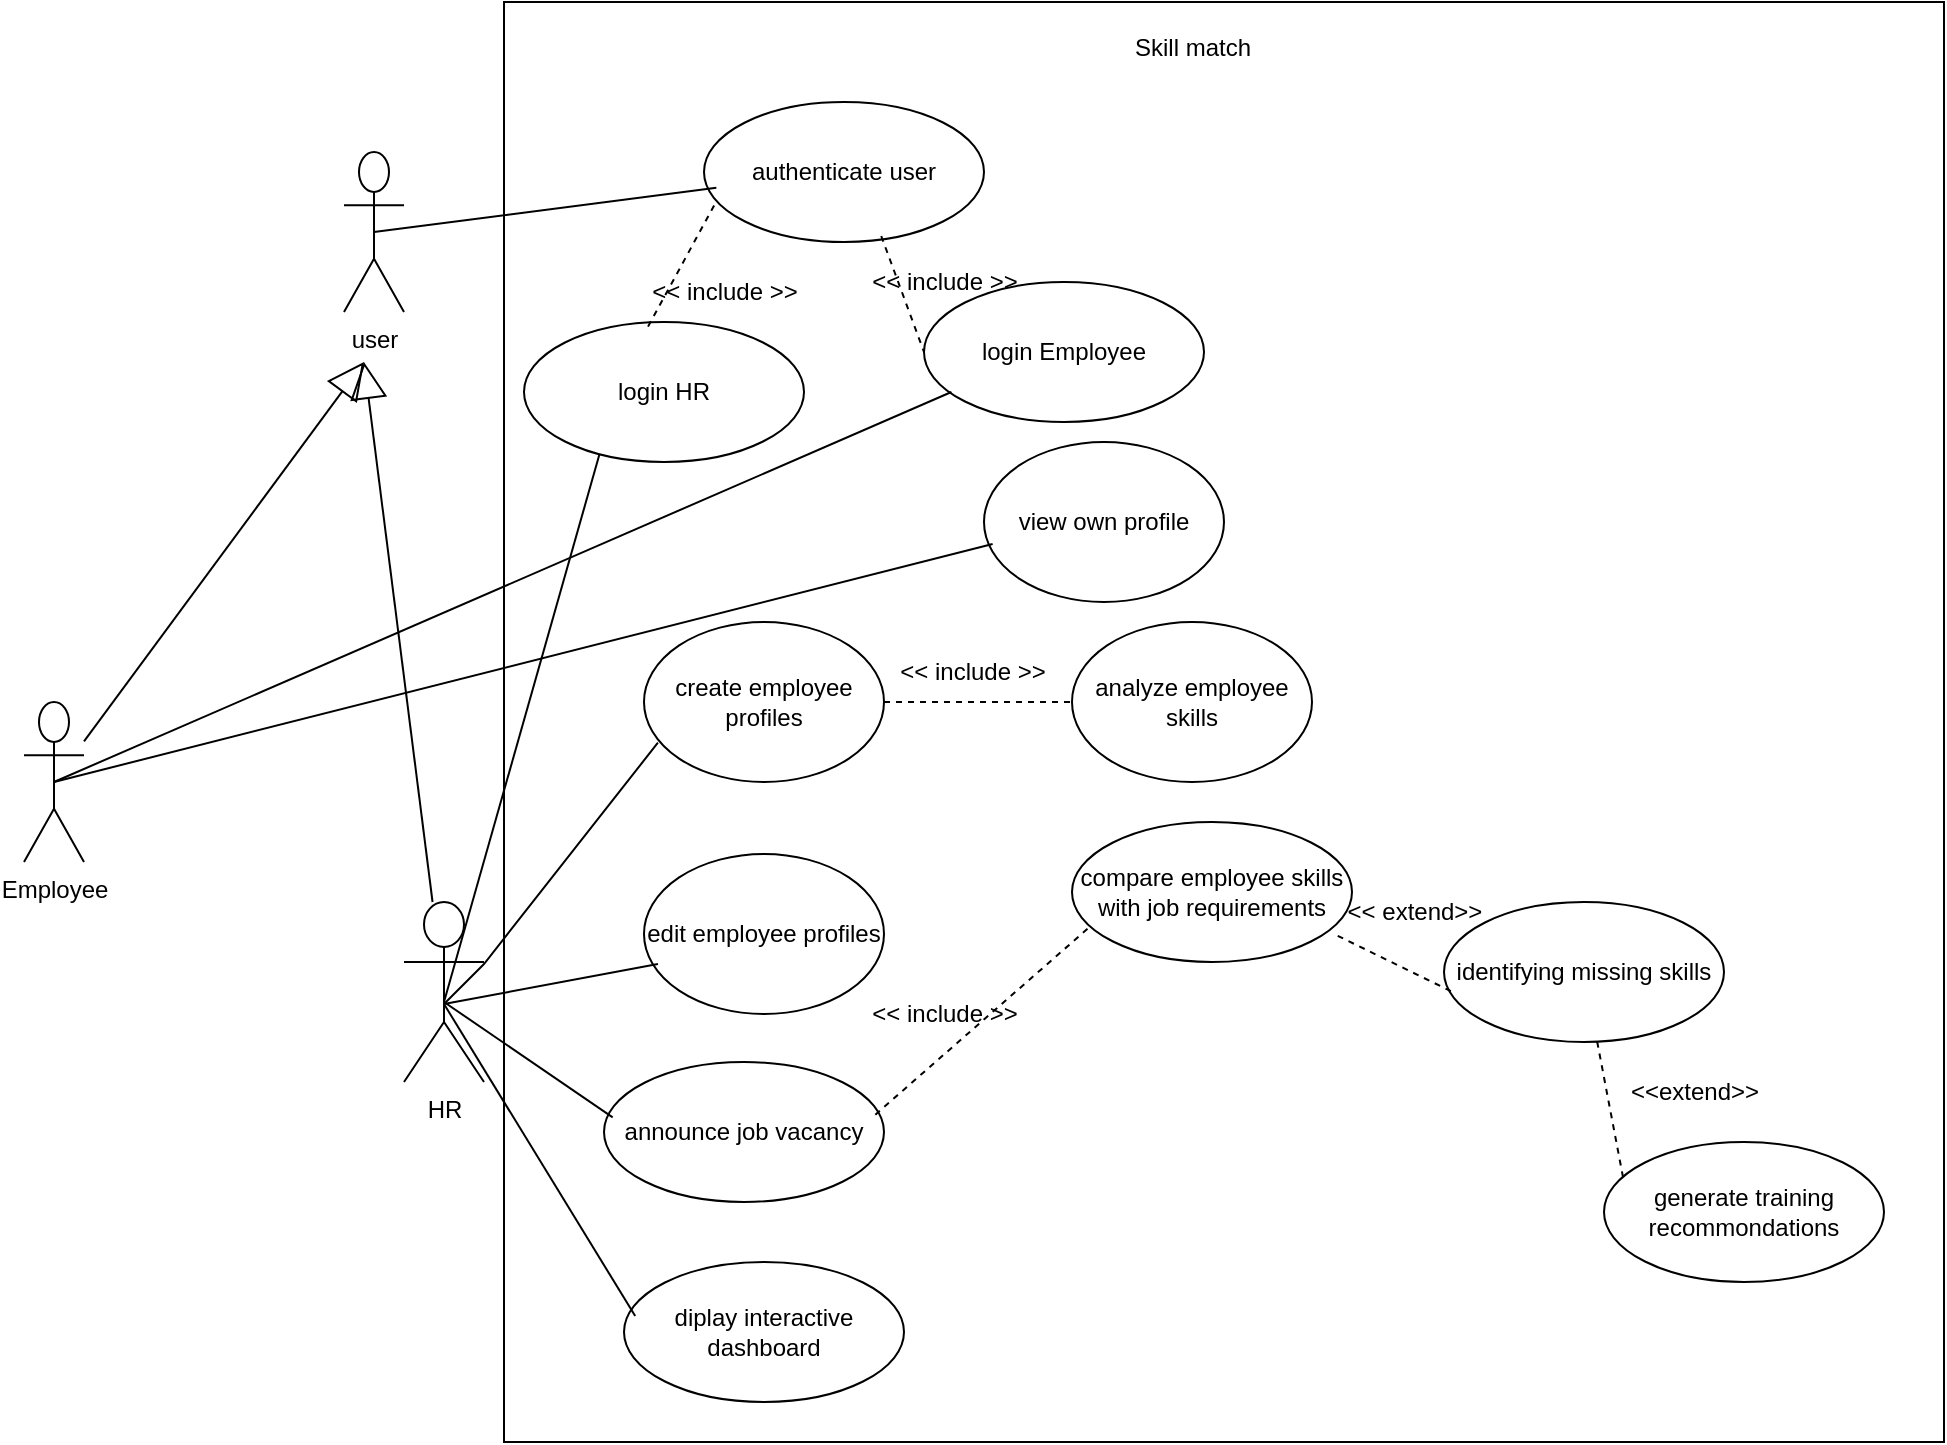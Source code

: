 <mxfile version="26.0.16">
  <diagram name="Page-1" id="bNl4_I2lK2GSQdaHhGYz">
    <mxGraphModel dx="2263" dy="1936" grid="1" gridSize="10" guides="1" tooltips="1" connect="1" arrows="1" fold="1" page="1" pageScale="1" pageWidth="827" pageHeight="1169" math="0" shadow="0">
      <root>
        <mxCell id="0" />
        <mxCell id="1" parent="0" />
        <mxCell id="GuFAkJnxW2u_bU8E2CUF-1" value="" style="whiteSpace=wrap;html=1;aspect=fixed;" parent="1" vertex="1">
          <mxGeometry x="70" y="-1090" width="720" height="720" as="geometry" />
        </mxCell>
        <mxCell id="ABilkXXKORPA1t6yWO2w-29" style="edgeStyle=orthogonalEdgeStyle;rounded=0;orthogonalLoop=1;jettySize=auto;html=1;exitX=0.5;exitY=0.5;exitDx=0;exitDy=0;exitPerimeter=0;" edge="1" parent="1" source="GuFAkJnxW2u_bU8E2CUF-3">
          <mxGeometry relative="1" as="geometry">
            <mxPoint x="40" y="-595" as="targetPoint" />
          </mxGeometry>
        </mxCell>
        <mxCell id="GuFAkJnxW2u_bU8E2CUF-3" value="HR" style="shape=umlActor;verticalLabelPosition=bottom;verticalAlign=top;html=1;outlineConnect=0;" parent="1" vertex="1">
          <mxGeometry x="20" y="-640" width="40" height="90" as="geometry" />
        </mxCell>
        <mxCell id="GuFAkJnxW2u_bU8E2CUF-4" value="Employee" style="shape=umlActor;verticalLabelPosition=bottom;verticalAlign=top;html=1;outlineConnect=0;" parent="1" vertex="1">
          <mxGeometry x="-170" y="-740" width="30" height="80" as="geometry" />
        </mxCell>
        <mxCell id="GuFAkJnxW2u_bU8E2CUF-7" value="create employee profiles" style="ellipse;whiteSpace=wrap;html=1;" parent="1" vertex="1">
          <mxGeometry x="140" y="-780" width="120" height="80" as="geometry" />
        </mxCell>
        <mxCell id="GuFAkJnxW2u_bU8E2CUF-8" value="edit employee profiles" style="ellipse;whiteSpace=wrap;html=1;" parent="1" vertex="1">
          <mxGeometry x="140" y="-664" width="120" height="80" as="geometry" />
        </mxCell>
        <mxCell id="GuFAkJnxW2u_bU8E2CUF-9" value="view own profile" style="ellipse;whiteSpace=wrap;html=1;" parent="1" vertex="1">
          <mxGeometry x="310" y="-870" width="120" height="80" as="geometry" />
        </mxCell>
        <mxCell id="GuFAkJnxW2u_bU8E2CUF-14" value="analyze employee skills" style="ellipse;whiteSpace=wrap;html=1;" parent="1" vertex="1">
          <mxGeometry x="354" y="-780" width="120" height="80" as="geometry" />
        </mxCell>
        <mxCell id="GuFAkJnxW2u_bU8E2CUF-15" value="announce job vacancy" style="ellipse;whiteSpace=wrap;html=1;" parent="1" vertex="1">
          <mxGeometry x="120" y="-560" width="140" height="70" as="geometry" />
        </mxCell>
        <mxCell id="GuFAkJnxW2u_bU8E2CUF-16" value="compare employee skills with job requirements" style="ellipse;whiteSpace=wrap;html=1;" parent="1" vertex="1">
          <mxGeometry x="354" y="-680" width="140" height="70" as="geometry" />
        </mxCell>
        <mxCell id="GuFAkJnxW2u_bU8E2CUF-17" value="identifying missing skills" style="ellipse;whiteSpace=wrap;html=1;" parent="1" vertex="1">
          <mxGeometry x="540" y="-640" width="140" height="70" as="geometry" />
        </mxCell>
        <mxCell id="GuFAkJnxW2u_bU8E2CUF-18" value="generate training recommondations" style="ellipse;whiteSpace=wrap;html=1;" parent="1" vertex="1">
          <mxGeometry x="620" y="-520" width="140" height="70" as="geometry" />
        </mxCell>
        <mxCell id="GuFAkJnxW2u_bU8E2CUF-19" value="diplay interactive dashboard" style="ellipse;whiteSpace=wrap;html=1;" parent="1" vertex="1">
          <mxGeometry x="130" y="-460" width="140" height="70" as="geometry" />
        </mxCell>
        <mxCell id="ABilkXXKORPA1t6yWO2w-2" value="authenticate user" style="ellipse;whiteSpace=wrap;html=1;" vertex="1" parent="1">
          <mxGeometry x="170" y="-1040" width="140" height="70" as="geometry" />
        </mxCell>
        <mxCell id="ABilkXXKORPA1t6yWO2w-3" value="login HR" style="ellipse;whiteSpace=wrap;html=1;" vertex="1" parent="1">
          <mxGeometry x="80" y="-930" width="140" height="70" as="geometry" />
        </mxCell>
        <mxCell id="ABilkXXKORPA1t6yWO2w-4" value="login Employee" style="ellipse;whiteSpace=wrap;html=1;" vertex="1" parent="1">
          <mxGeometry x="280" y="-950" width="140" height="70" as="geometry" />
        </mxCell>
        <mxCell id="ABilkXXKORPA1t6yWO2w-8" value="" style="endArrow=none;dashed=1;html=1;rounded=0;entryX=0;entryY=0.5;entryDx=0;entryDy=0;exitX=0.633;exitY=0.957;exitDx=0;exitDy=0;exitPerimeter=0;" edge="1" parent="1" source="ABilkXXKORPA1t6yWO2w-2" target="ABilkXXKORPA1t6yWO2w-4">
          <mxGeometry width="50" height="50" relative="1" as="geometry">
            <mxPoint x="480" y="-880" as="sourcePoint" />
            <mxPoint x="530" y="-930" as="targetPoint" />
          </mxGeometry>
        </mxCell>
        <mxCell id="ABilkXXKORPA1t6yWO2w-9" value="" style="endArrow=none;dashed=1;html=1;rounded=0;entryX=0.043;entryY=0.714;entryDx=0;entryDy=0;entryPerimeter=0;exitX=0.443;exitY=0.033;exitDx=0;exitDy=0;exitPerimeter=0;" edge="1" parent="1" source="ABilkXXKORPA1t6yWO2w-3" target="ABilkXXKORPA1t6yWO2w-2">
          <mxGeometry width="50" height="50" relative="1" as="geometry">
            <mxPoint x="270" y="-830" as="sourcePoint" />
            <mxPoint x="320" y="-880" as="targetPoint" />
            <Array as="points" />
          </mxGeometry>
        </mxCell>
        <mxCell id="ABilkXXKORPA1t6yWO2w-10" value="&amp;lt;&amp;lt; include &amp;gt;&amp;gt;" style="text;html=1;align=center;verticalAlign=middle;resizable=0;points=[];autosize=1;strokeColor=none;fillColor=none;" vertex="1" parent="1">
          <mxGeometry x="130" y="-960" width="100" height="30" as="geometry" />
        </mxCell>
        <mxCell id="ABilkXXKORPA1t6yWO2w-11" value="&amp;lt;&amp;lt; include &amp;gt;&amp;gt;" style="text;html=1;align=center;verticalAlign=middle;resizable=0;points=[];autosize=1;strokeColor=none;fillColor=none;" vertex="1" parent="1">
          <mxGeometry x="240" y="-965" width="100" height="30" as="geometry" />
        </mxCell>
        <mxCell id="ABilkXXKORPA1t6yWO2w-17" value="" style="endArrow=none;html=1;rounded=0;entryX=0.058;entryY=0.754;entryDx=0;entryDy=0;entryPerimeter=0;" edge="1" parent="1" target="GuFAkJnxW2u_bU8E2CUF-7">
          <mxGeometry width="50" height="50" relative="1" as="geometry">
            <mxPoint x="40" y="-589" as="sourcePoint" />
            <mxPoint x="146.36" y="-711.68" as="targetPoint" />
            <Array as="points">
              <mxPoint x="60" y="-609" />
            </Array>
          </mxGeometry>
        </mxCell>
        <mxCell id="ABilkXXKORPA1t6yWO2w-18" value="" style="endArrow=none;html=1;rounded=0;entryX=0.058;entryY=0.688;entryDx=0;entryDy=0;entryPerimeter=0;" edge="1" parent="1" target="GuFAkJnxW2u_bU8E2CUF-8">
          <mxGeometry width="50" height="50" relative="1" as="geometry">
            <mxPoint x="40" y="-589" as="sourcePoint" />
            <mxPoint x="90" y="-639" as="targetPoint" />
          </mxGeometry>
        </mxCell>
        <mxCell id="ABilkXXKORPA1t6yWO2w-21" value="" style="endArrow=none;html=1;rounded=0;entryX=0.031;entryY=0.395;entryDx=0;entryDy=0;entryPerimeter=0;" edge="1" parent="1" target="GuFAkJnxW2u_bU8E2CUF-15">
          <mxGeometry width="50" height="50" relative="1" as="geometry">
            <mxPoint x="40" y="-590" as="sourcePoint" />
            <mxPoint x="90" y="-640" as="targetPoint" />
          </mxGeometry>
        </mxCell>
        <mxCell id="ABilkXXKORPA1t6yWO2w-22" value="" style="endArrow=none;html=1;rounded=0;entryX=0.04;entryY=0.386;entryDx=0;entryDy=0;entryPerimeter=0;" edge="1" parent="1" target="GuFAkJnxW2u_bU8E2CUF-19">
          <mxGeometry width="50" height="50" relative="1" as="geometry">
            <mxPoint x="40" y="-589" as="sourcePoint" />
            <mxPoint x="90" y="-639" as="targetPoint" />
          </mxGeometry>
        </mxCell>
        <mxCell id="ABilkXXKORPA1t6yWO2w-33" value="" style="endArrow=none;html=1;rounded=0;entryX=0.269;entryY=0.948;entryDx=0;entryDy=0;entryPerimeter=0;" edge="1" parent="1" target="ABilkXXKORPA1t6yWO2w-3">
          <mxGeometry width="50" height="50" relative="1" as="geometry">
            <mxPoint x="40" y="-590" as="sourcePoint" />
            <mxPoint x="90" y="-640" as="targetPoint" />
          </mxGeometry>
        </mxCell>
        <mxCell id="ABilkXXKORPA1t6yWO2w-36" value="" style="endArrow=none;html=1;rounded=0;exitX=0.098;exitY=0.786;exitDx=0;exitDy=0;exitPerimeter=0;entryX=0.5;entryY=0.5;entryDx=0;entryDy=0;entryPerimeter=0;" edge="1" parent="1" source="ABilkXXKORPA1t6yWO2w-4" target="GuFAkJnxW2u_bU8E2CUF-4">
          <mxGeometry width="50" height="50" relative="1" as="geometry">
            <mxPoint x="260" y="-500" as="sourcePoint" />
            <mxPoint x="40" y="-790" as="targetPoint" />
          </mxGeometry>
        </mxCell>
        <mxCell id="ABilkXXKORPA1t6yWO2w-43" value="" style="endArrow=none;html=1;rounded=0;entryX=0.5;entryY=0.5;entryDx=0;entryDy=0;entryPerimeter=0;exitX=0.036;exitY=0.638;exitDx=0;exitDy=0;exitPerimeter=0;" edge="1" parent="1" source="GuFAkJnxW2u_bU8E2CUF-9" target="GuFAkJnxW2u_bU8E2CUF-4">
          <mxGeometry width="50" height="50" relative="1" as="geometry">
            <mxPoint x="390" y="-690" as="sourcePoint" />
            <mxPoint x="440" y="-740" as="targetPoint" />
          </mxGeometry>
        </mxCell>
        <mxCell id="ABilkXXKORPA1t6yWO2w-45" value="" style="endArrow=none;dashed=1;html=1;rounded=0;exitX=1;exitY=0.5;exitDx=0;exitDy=0;entryX=0;entryY=0.5;entryDx=0;entryDy=0;" edge="1" parent="1" source="GuFAkJnxW2u_bU8E2CUF-7" target="GuFAkJnxW2u_bU8E2CUF-14">
          <mxGeometry width="50" height="50" relative="1" as="geometry">
            <mxPoint x="390" y="-690" as="sourcePoint" />
            <mxPoint x="350" y="-740" as="targetPoint" />
          </mxGeometry>
        </mxCell>
        <mxCell id="ABilkXXKORPA1t6yWO2w-46" value="" style="endArrow=none;dashed=1;html=1;rounded=0;exitX=0.969;exitY=0.376;exitDx=0;exitDy=0;entryX=0.064;entryY=0.748;entryDx=0;entryDy=0;entryPerimeter=0;exitPerimeter=0;" edge="1" parent="1" source="GuFAkJnxW2u_bU8E2CUF-15" target="GuFAkJnxW2u_bU8E2CUF-16">
          <mxGeometry width="50" height="50" relative="1" as="geometry">
            <mxPoint x="390" y="-690" as="sourcePoint" />
            <mxPoint x="440" y="-740" as="targetPoint" />
          </mxGeometry>
        </mxCell>
        <mxCell id="ABilkXXKORPA1t6yWO2w-47" value="" style="endArrow=none;dashed=1;html=1;rounded=0;exitX=0.949;exitY=0.813;exitDx=0;exitDy=0;entryX=0.04;entryY=0.652;entryDx=0;entryDy=0;entryPerimeter=0;exitPerimeter=0;" edge="1" parent="1" source="GuFAkJnxW2u_bU8E2CUF-16" target="GuFAkJnxW2u_bU8E2CUF-17">
          <mxGeometry width="50" height="50" relative="1" as="geometry">
            <mxPoint x="360" y="-529" as="sourcePoint" />
            <mxPoint x="440" y="-740" as="targetPoint" />
          </mxGeometry>
        </mxCell>
        <mxCell id="ABilkXXKORPA1t6yWO2w-49" value="" style="endArrow=none;dashed=1;html=1;rounded=0;entryX=0.069;entryY=0.262;entryDx=0;entryDy=0;entryPerimeter=0;" edge="1" parent="1" source="GuFAkJnxW2u_bU8E2CUF-17" target="GuFAkJnxW2u_bU8E2CUF-18">
          <mxGeometry width="50" height="50" relative="1" as="geometry">
            <mxPoint x="390" y="-690" as="sourcePoint" />
            <mxPoint x="440" y="-740" as="targetPoint" />
          </mxGeometry>
        </mxCell>
        <mxCell id="ABilkXXKORPA1t6yWO2w-50" value="Skill match" style="text;html=1;align=center;verticalAlign=middle;resizable=0;points=[];autosize=1;strokeColor=none;fillColor=none;" vertex="1" parent="1">
          <mxGeometry x="374" y="-1082" width="80" height="30" as="geometry" />
        </mxCell>
        <mxCell id="ABilkXXKORPA1t6yWO2w-53" value="user" style="shape=umlActor;verticalLabelPosition=bottom;verticalAlign=top;html=1;outlineConnect=0;" vertex="1" parent="1">
          <mxGeometry x="-10" y="-1015" width="30" height="80" as="geometry" />
        </mxCell>
        <mxCell id="ABilkXXKORPA1t6yWO2w-62" value="" style="endArrow=block;endSize=16;endFill=0;html=1;rounded=0;" edge="1" parent="1" source="GuFAkJnxW2u_bU8E2CUF-4">
          <mxGeometry width="160" relative="1" as="geometry">
            <mxPoint x="130" y="-750" as="sourcePoint" />
            <mxPoint y="-910" as="targetPoint" />
          </mxGeometry>
        </mxCell>
        <mxCell id="ABilkXXKORPA1t6yWO2w-66" value="" style="endArrow=block;endSize=16;endFill=0;html=1;rounded=0;" edge="1" parent="1" source="GuFAkJnxW2u_bU8E2CUF-3">
          <mxGeometry width="160" relative="1" as="geometry">
            <mxPoint x="130" y="-750" as="sourcePoint" />
            <mxPoint y="-910" as="targetPoint" />
          </mxGeometry>
        </mxCell>
        <mxCell id="ABilkXXKORPA1t6yWO2w-67" value="&amp;lt;&amp;lt; include &amp;gt;&amp;gt;" style="text;html=1;align=center;verticalAlign=middle;resizable=0;points=[];autosize=1;strokeColor=none;fillColor=none;" vertex="1" parent="1">
          <mxGeometry x="240" y="-599" width="100" height="30" as="geometry" />
        </mxCell>
        <mxCell id="ABilkXXKORPA1t6yWO2w-68" value="&amp;lt;&amp;lt; include &amp;gt;&amp;gt;" style="text;html=1;align=center;verticalAlign=middle;resizable=0;points=[];autosize=1;strokeColor=none;fillColor=none;" vertex="1" parent="1">
          <mxGeometry x="254" y="-770" width="100" height="30" as="geometry" />
        </mxCell>
        <mxCell id="ABilkXXKORPA1t6yWO2w-71" value="&amp;lt;&amp;lt;extend&amp;gt;&amp;gt;" style="text;html=1;align=center;verticalAlign=middle;resizable=0;points=[];autosize=1;strokeColor=none;fillColor=none;" vertex="1" parent="1">
          <mxGeometry x="620" y="-560" width="90" height="30" as="geometry" />
        </mxCell>
        <mxCell id="ABilkXXKORPA1t6yWO2w-72" value="&amp;lt;&amp;lt; extend&amp;gt;&amp;gt;" style="text;html=1;align=center;verticalAlign=middle;resizable=0;points=[];autosize=1;strokeColor=none;fillColor=none;" vertex="1" parent="1">
          <mxGeometry x="480" y="-650" width="90" height="30" as="geometry" />
        </mxCell>
        <mxCell id="ABilkXXKORPA1t6yWO2w-73" value="" style="endArrow=none;html=1;rounded=0;exitX=0.5;exitY=0.5;exitDx=0;exitDy=0;exitPerimeter=0;entryX=0.044;entryY=0.612;entryDx=0;entryDy=0;entryPerimeter=0;" edge="1" parent="1" source="ABilkXXKORPA1t6yWO2w-53" target="ABilkXXKORPA1t6yWO2w-2">
          <mxGeometry width="50" height="50" relative="1" as="geometry">
            <mxPoint x="320" y="-750" as="sourcePoint" />
            <mxPoint x="370" y="-800" as="targetPoint" />
          </mxGeometry>
        </mxCell>
      </root>
    </mxGraphModel>
  </diagram>
</mxfile>
